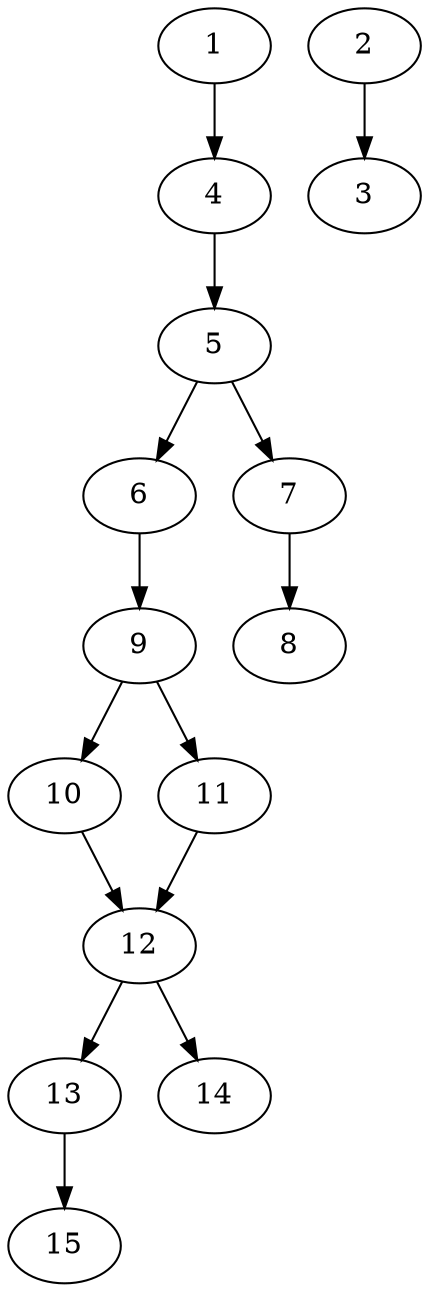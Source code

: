// DAG automatically generated by daggen at Thu Oct  3 13:59:26 2019
// ./daggen --dot -n 15 --ccr 0.5 --fat 0.3 --regular 0.7 --density 0.6 --mindata 5242880 --maxdata 52428800 
digraph G {
  1 [size="11010048", alpha="0.04", expect_size="5505024"] 
  1 -> 4 [size ="5505024"]
  2 [size="104812544", alpha="0.15", expect_size="52406272"] 
  2 -> 3 [size ="52406272"]
  3 [size="70064128", alpha="0.11", expect_size="35032064"] 
  4 [size="91631616", alpha="0.14", expect_size="45815808"] 
  4 -> 5 [size ="45815808"]
  5 [size="26742784", alpha="0.04", expect_size="13371392"] 
  5 -> 6 [size ="13371392"]
  5 -> 7 [size ="13371392"]
  6 [size="80791552", alpha="0.03", expect_size="40395776"] 
  6 -> 9 [size ="40395776"]
  7 [size="74096640", alpha="0.01", expect_size="37048320"] 
  7 -> 8 [size ="37048320"]
  8 [size="37967872", alpha="0.19", expect_size="18983936"] 
  9 [size="59684864", alpha="0.09", expect_size="29842432"] 
  9 -> 10 [size ="29842432"]
  9 -> 11 [size ="29842432"]
  10 [size="58662912", alpha="0.09", expect_size="29331456"] 
  10 -> 12 [size ="29331456"]
  11 [size="104134656", alpha="0.06", expect_size="52067328"] 
  11 -> 12 [size ="52067328"]
  12 [size="26533888", alpha="0.03", expect_size="13266944"] 
  12 -> 13 [size ="13266944"]
  12 -> 14 [size ="13266944"]
  13 [size="97150976", alpha="0.20", expect_size="48575488"] 
  13 -> 15 [size ="48575488"]
  14 [size="52457472", alpha="0.20", expect_size="26228736"] 
  15 [size="22441984", alpha="0.17", expect_size="11220992"] 
}
